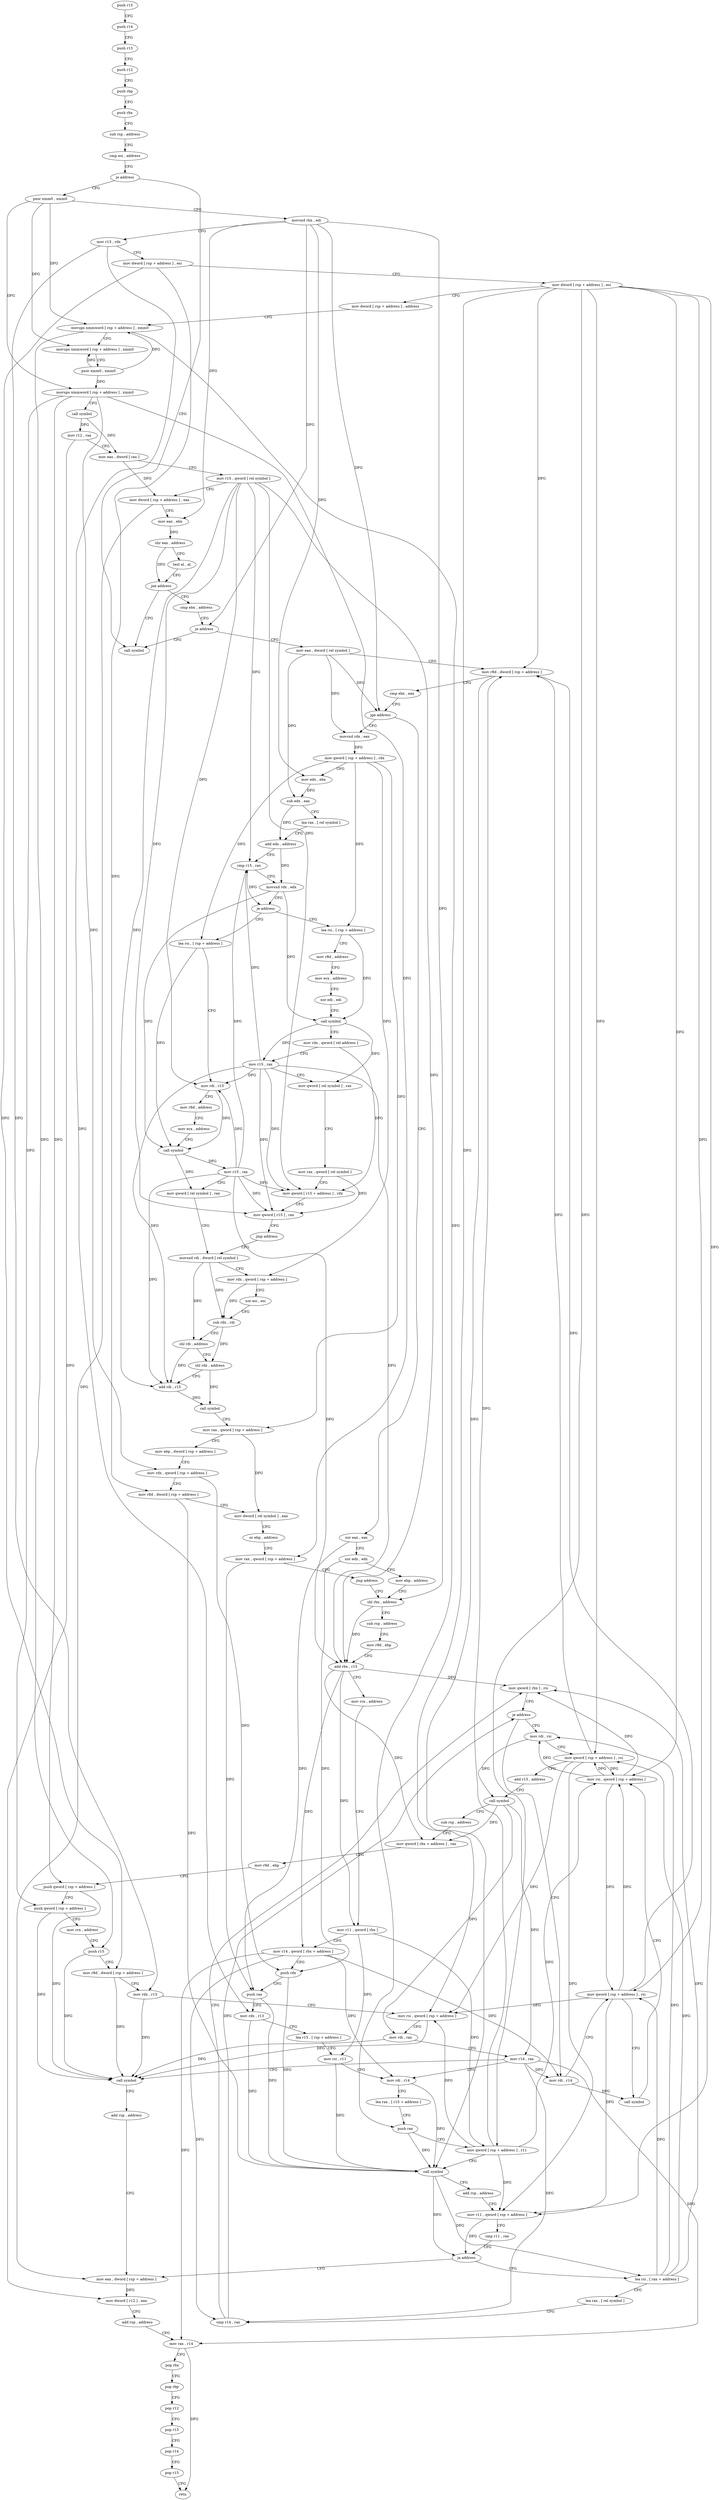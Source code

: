 digraph "func" {
"4230368" [label = "push r15" ]
"4230370" [label = "push r14" ]
"4230372" [label = "push r13" ]
"4230374" [label = "push r12" ]
"4230376" [label = "push rbp" ]
"4230377" [label = "push rbx" ]
"4230378" [label = "sub rsp , address" ]
"4230382" [label = "cmp esi , address" ]
"4230385" [label = "je address" ]
"4230923" [label = "call symbol" ]
"4230391" [label = "pxor xmm0 , xmm0" ]
"4230395" [label = "movsxd rbx , edi" ]
"4230398" [label = "mov r13 , rdx" ]
"4230401" [label = "mov dword [ rsp + address ] , esi" ]
"4230405" [label = "mov dword [ rsp + address ] , esi" ]
"4230409" [label = "mov dword [ rsp + address ] , address" ]
"4230417" [label = "movups xmmword [ rsp + address ] , xmm0" ]
"4230422" [label = "movups xmmword [ rsp + address ] , xmm0" ]
"4230427" [label = "pxor xmm0 , xmm0" ]
"4230431" [label = "movups xmmword [ rsp + address ] , xmm0" ]
"4230436" [label = "call symbol" ]
"4230441" [label = "mov r12 , rax" ]
"4230444" [label = "mov eax , dword [ rax ]" ]
"4230446" [label = "mov r15 , qword [ rel symbol ]" ]
"4230453" [label = "mov dword [ rsp + address ] , eax" ]
"4230457" [label = "mov eax , ebx" ]
"4230459" [label = "shr eax , address" ]
"4230462" [label = "test al , al" ]
"4230464" [label = "jne address" ]
"4230470" [label = "cmp ebx , address" ]
"4230476" [label = "je address" ]
"4230482" [label = "mov eax , dword [ rel symbol ]" ]
"4230488" [label = "mov r8d , dword [ rsp + address ]" ]
"4230493" [label = "cmp ebx , eax" ]
"4230495" [label = "jge address" ]
"4230720" [label = "movsxd rdx , eax" ]
"4230501" [label = "xor eax , eax" ]
"4230723" [label = "mov qword [ rsp + address ] , rdx" ]
"4230728" [label = "mov edx , ebx" ]
"4230730" [label = "sub edx , eax" ]
"4230732" [label = "lea rax , [ rel symbol ]" ]
"4230739" [label = "add edx , address" ]
"4230742" [label = "cmp r15 , rax" ]
"4230745" [label = "movsxd rdx , edx" ]
"4230748" [label = "je address" ]
"4230864" [label = "lea rsi , [ rsp + address ]" ]
"4230750" [label = "lea rsi , [ rsp + address ]" ]
"4230503" [label = "xor edx , edx" ]
"4230505" [label = "mov ebp , address" ]
"4230510" [label = "shl rbx , address" ]
"4230869" [label = "mov r8d , address" ]
"4230875" [label = "mov ecx , address" ]
"4230880" [label = "xor edi , edi" ]
"4230882" [label = "call symbol" ]
"4230887" [label = "mov rdx , qword [ rel address ]" ]
"4230894" [label = "mov r15 , rax" ]
"4230897" [label = "mov qword [ rel symbol ] , rax" ]
"4230904" [label = "mov rax , qword [ rel symbol ]" ]
"4230911" [label = "mov qword [ r15 + address ] , rdx" ]
"4230915" [label = "mov qword [ r15 ] , rax" ]
"4230918" [label = "jmp address" ]
"4230784" [label = "movsxd rdi , dword [ rel symbol ]" ]
"4230755" [label = "mov rdi , r15" ]
"4230758" [label = "mov r8d , address" ]
"4230764" [label = "mov ecx , address" ]
"4230769" [label = "call symbol" ]
"4230774" [label = "mov r15 , rax" ]
"4230777" [label = "mov qword [ rel symbol ] , rax" ]
"4230693" [label = "mov eax , dword [ rsp + address ]" ]
"4230697" [label = "mov dword [ r12 ] , eax" ]
"4230701" [label = "add rsp , address" ]
"4230705" [label = "mov rax , r14" ]
"4230708" [label = "pop rbx" ]
"4230709" [label = "pop rbp" ]
"4230710" [label = "pop r12" ]
"4230712" [label = "pop r13" ]
"4230714" [label = "pop r14" ]
"4230716" [label = "pop r15" ]
"4230718" [label = "retn" ]
"4230583" [label = "lea rsi , [ rax + address ]" ]
"4230587" [label = "lea rax , [ rel symbol ]" ]
"4230594" [label = "cmp r14 , rax" ]
"4230597" [label = "mov qword [ rbx ] , rsi" ]
"4230600" [label = "je address" ]
"4230620" [label = "mov rdi , rsi" ]
"4230602" [label = "mov rdi , r14" ]
"4230791" [label = "mov rdx , qword [ rsp + address ]" ]
"4230796" [label = "xor esi , esi" ]
"4230798" [label = "sub rdx , rdi" ]
"4230801" [label = "shl rdi , address" ]
"4230805" [label = "shl rdx , address" ]
"4230809" [label = "add rdi , r15" ]
"4230812" [label = "call symbol" ]
"4230817" [label = "mov rax , qword [ rsp + address ]" ]
"4230822" [label = "mov ebp , dword [ rsp + address ]" ]
"4230826" [label = "mov rdx , qword [ rsp + address ]" ]
"4230831" [label = "mov r8d , dword [ rsp + address ]" ]
"4230836" [label = "mov dword [ rel symbol ] , eax" ]
"4230842" [label = "or ebp , address" ]
"4230845" [label = "mov rax , qword [ rsp + address ]" ]
"4230850" [label = "jmp address" ]
"4230514" [label = "sub rsp , address" ]
"4230518" [label = "mov r9d , ebp" ]
"4230521" [label = "add rbx , r15" ]
"4230524" [label = "mov rcx , address" ]
"4230531" [label = "mov r11 , qword [ rbx ]" ]
"4230534" [label = "mov r14 , qword [ rbx + address ]" ]
"4230538" [label = "push rdx" ]
"4230539" [label = "push rax" ]
"4230540" [label = "mov rdx , r13" ]
"4230543" [label = "lea r15 , [ rsp + address ]" ]
"4230548" [label = "mov rsi , r11" ]
"4230551" [label = "mov rdi , r14" ]
"4230554" [label = "lea rax , [ r15 + address ]" ]
"4230558" [label = "push rax" ]
"4230559" [label = "mov qword [ rsp + address ] , r11" ]
"4230564" [label = "call symbol" ]
"4230569" [label = "add rsp , address" ]
"4230573" [label = "mov r11 , qword [ rsp + address ]" ]
"4230578" [label = "cmp r11 , rax" ]
"4230581" [label = "ja address" ]
"4230623" [label = "mov qword [ rsp + address ] , rsi" ]
"4230628" [label = "add r15 , address" ]
"4230632" [label = "call symbol" ]
"4230637" [label = "sub rsp , address" ]
"4230641" [label = "mov qword [ rbx + address ] , rax" ]
"4230645" [label = "mov r9d , ebp" ]
"4230648" [label = "push qword [ rsp + address ]" ]
"4230652" [label = "push qword [ rsp + address ]" ]
"4230656" [label = "mov rcx , address" ]
"4230663" [label = "push r15" ]
"4230665" [label = "mov r8d , dword [ rsp + address ]" ]
"4230670" [label = "mov rdx , r13" ]
"4230673" [label = "mov rsi , qword [ rsp + address ]" ]
"4230678" [label = "mov rdi , rax" ]
"4230681" [label = "mov r14 , rax" ]
"4230684" [label = "call symbol" ]
"4230689" [label = "add rsp , address" ]
"4230605" [label = "mov qword [ rsp + address ] , rsi" ]
"4230610" [label = "call symbol" ]
"4230615" [label = "mov rsi , qword [ rsp + address ]" ]
"4230368" -> "4230370" [ label = "CFG" ]
"4230370" -> "4230372" [ label = "CFG" ]
"4230372" -> "4230374" [ label = "CFG" ]
"4230374" -> "4230376" [ label = "CFG" ]
"4230376" -> "4230377" [ label = "CFG" ]
"4230377" -> "4230378" [ label = "CFG" ]
"4230378" -> "4230382" [ label = "CFG" ]
"4230382" -> "4230385" [ label = "CFG" ]
"4230385" -> "4230923" [ label = "CFG" ]
"4230385" -> "4230391" [ label = "CFG" ]
"4230391" -> "4230395" [ label = "CFG" ]
"4230391" -> "4230417" [ label = "DFG" ]
"4230391" -> "4230422" [ label = "DFG" ]
"4230391" -> "4230431" [ label = "DFG" ]
"4230395" -> "4230398" [ label = "CFG" ]
"4230395" -> "4230457" [ label = "DFG" ]
"4230395" -> "4230476" [ label = "DFG" ]
"4230395" -> "4230495" [ label = "DFG" ]
"4230395" -> "4230728" [ label = "DFG" ]
"4230395" -> "4230510" [ label = "DFG" ]
"4230398" -> "4230401" [ label = "CFG" ]
"4230398" -> "4230540" [ label = "DFG" ]
"4230398" -> "4230670" [ label = "DFG" ]
"4230401" -> "4230405" [ label = "CFG" ]
"4230401" -> "4230831" [ label = "DFG" ]
"4230401" -> "4230665" [ label = "DFG" ]
"4230405" -> "4230409" [ label = "CFG" ]
"4230405" -> "4230488" [ label = "DFG" ]
"4230405" -> "4230559" [ label = "DFG" ]
"4230405" -> "4230573" [ label = "DFG" ]
"4230405" -> "4230623" [ label = "DFG" ]
"4230405" -> "4230673" [ label = "DFG" ]
"4230405" -> "4230605" [ label = "DFG" ]
"4230405" -> "4230615" [ label = "DFG" ]
"4230409" -> "4230417" [ label = "CFG" ]
"4230417" -> "4230422" [ label = "CFG" ]
"4230417" -> "4230558" [ label = "DFG" ]
"4230417" -> "4230663" [ label = "DFG" ]
"4230422" -> "4230427" [ label = "CFG" ]
"4230427" -> "4230431" [ label = "DFG" ]
"4230427" -> "4230417" [ label = "DFG" ]
"4230427" -> "4230422" [ label = "DFG" ]
"4230431" -> "4230436" [ label = "CFG" ]
"4230431" -> "4230826" [ label = "DFG" ]
"4230431" -> "4230845" [ label = "DFG" ]
"4230431" -> "4230648" [ label = "DFG" ]
"4230431" -> "4230652" [ label = "DFG" ]
"4230436" -> "4230441" [ label = "DFG" ]
"4230436" -> "4230444" [ label = "DFG" ]
"4230441" -> "4230444" [ label = "CFG" ]
"4230441" -> "4230697" [ label = "DFG" ]
"4230444" -> "4230446" [ label = "CFG" ]
"4230444" -> "4230453" [ label = "DFG" ]
"4230446" -> "4230453" [ label = "CFG" ]
"4230446" -> "4230742" [ label = "DFG" ]
"4230446" -> "4230911" [ label = "DFG" ]
"4230446" -> "4230915" [ label = "DFG" ]
"4230446" -> "4230755" [ label = "DFG" ]
"4230446" -> "4230521" [ label = "DFG" ]
"4230446" -> "4230809" [ label = "DFG" ]
"4230453" -> "4230457" [ label = "CFG" ]
"4230453" -> "4230693" [ label = "DFG" ]
"4230457" -> "4230459" [ label = "DFG" ]
"4230459" -> "4230462" [ label = "CFG" ]
"4230459" -> "4230464" [ label = "DFG" ]
"4230462" -> "4230464" [ label = "CFG" ]
"4230464" -> "4230923" [ label = "CFG" ]
"4230464" -> "4230470" [ label = "CFG" ]
"4230470" -> "4230476" [ label = "CFG" ]
"4230476" -> "4230923" [ label = "CFG" ]
"4230476" -> "4230482" [ label = "CFG" ]
"4230482" -> "4230488" [ label = "CFG" ]
"4230482" -> "4230495" [ label = "DFG" ]
"4230482" -> "4230720" [ label = "DFG" ]
"4230482" -> "4230730" [ label = "DFG" ]
"4230488" -> "4230493" [ label = "CFG" ]
"4230488" -> "4230564" [ label = "DFG" ]
"4230493" -> "4230495" [ label = "CFG" ]
"4230495" -> "4230720" [ label = "CFG" ]
"4230495" -> "4230501" [ label = "CFG" ]
"4230720" -> "4230723" [ label = "DFG" ]
"4230501" -> "4230503" [ label = "CFG" ]
"4230501" -> "4230539" [ label = "DFG" ]
"4230723" -> "4230728" [ label = "CFG" ]
"4230723" -> "4230791" [ label = "DFG" ]
"4230723" -> "4230817" [ label = "DFG" ]
"4230723" -> "4230864" [ label = "DFG" ]
"4230723" -> "4230750" [ label = "DFG" ]
"4230728" -> "4230730" [ label = "DFG" ]
"4230730" -> "4230732" [ label = "CFG" ]
"4230730" -> "4230739" [ label = "DFG" ]
"4230732" -> "4230739" [ label = "CFG" ]
"4230739" -> "4230742" [ label = "CFG" ]
"4230739" -> "4230745" [ label = "DFG" ]
"4230742" -> "4230745" [ label = "CFG" ]
"4230742" -> "4230748" [ label = "DFG" ]
"4230745" -> "4230748" [ label = "CFG" ]
"4230745" -> "4230882" [ label = "DFG" ]
"4230745" -> "4230769" [ label = "DFG" ]
"4230748" -> "4230864" [ label = "CFG" ]
"4230748" -> "4230750" [ label = "CFG" ]
"4230864" -> "4230869" [ label = "CFG" ]
"4230864" -> "4230882" [ label = "DFG" ]
"4230750" -> "4230755" [ label = "CFG" ]
"4230750" -> "4230769" [ label = "DFG" ]
"4230503" -> "4230505" [ label = "CFG" ]
"4230503" -> "4230538" [ label = "DFG" ]
"4230505" -> "4230510" [ label = "CFG" ]
"4230510" -> "4230514" [ label = "CFG" ]
"4230510" -> "4230521" [ label = "DFG" ]
"4230869" -> "4230875" [ label = "CFG" ]
"4230875" -> "4230880" [ label = "CFG" ]
"4230880" -> "4230882" [ label = "CFG" ]
"4230882" -> "4230887" [ label = "CFG" ]
"4230882" -> "4230894" [ label = "DFG" ]
"4230882" -> "4230897" [ label = "DFG" ]
"4230887" -> "4230894" [ label = "CFG" ]
"4230887" -> "4230911" [ label = "DFG" ]
"4230894" -> "4230897" [ label = "CFG" ]
"4230894" -> "4230742" [ label = "DFG" ]
"4230894" -> "4230911" [ label = "DFG" ]
"4230894" -> "4230915" [ label = "DFG" ]
"4230894" -> "4230755" [ label = "DFG" ]
"4230894" -> "4230521" [ label = "DFG" ]
"4230894" -> "4230809" [ label = "DFG" ]
"4230897" -> "4230904" [ label = "CFG" ]
"4230904" -> "4230911" [ label = "CFG" ]
"4230904" -> "4230915" [ label = "DFG" ]
"4230911" -> "4230915" [ label = "CFG" ]
"4230915" -> "4230918" [ label = "CFG" ]
"4230918" -> "4230784" [ label = "CFG" ]
"4230784" -> "4230791" [ label = "CFG" ]
"4230784" -> "4230798" [ label = "DFG" ]
"4230784" -> "4230801" [ label = "DFG" ]
"4230755" -> "4230758" [ label = "CFG" ]
"4230755" -> "4230769" [ label = "DFG" ]
"4230758" -> "4230764" [ label = "CFG" ]
"4230764" -> "4230769" [ label = "CFG" ]
"4230769" -> "4230774" [ label = "DFG" ]
"4230769" -> "4230777" [ label = "DFG" ]
"4230774" -> "4230777" [ label = "CFG" ]
"4230774" -> "4230742" [ label = "DFG" ]
"4230774" -> "4230755" [ label = "DFG" ]
"4230774" -> "4230911" [ label = "DFG" ]
"4230774" -> "4230915" [ label = "DFG" ]
"4230774" -> "4230521" [ label = "DFG" ]
"4230774" -> "4230809" [ label = "DFG" ]
"4230777" -> "4230784" [ label = "CFG" ]
"4230693" -> "4230697" [ label = "DFG" ]
"4230697" -> "4230701" [ label = "CFG" ]
"4230701" -> "4230705" [ label = "CFG" ]
"4230705" -> "4230708" [ label = "CFG" ]
"4230705" -> "4230718" [ label = "DFG" ]
"4230708" -> "4230709" [ label = "CFG" ]
"4230709" -> "4230710" [ label = "CFG" ]
"4230710" -> "4230712" [ label = "CFG" ]
"4230712" -> "4230714" [ label = "CFG" ]
"4230714" -> "4230716" [ label = "CFG" ]
"4230716" -> "4230718" [ label = "CFG" ]
"4230583" -> "4230587" [ label = "CFG" ]
"4230583" -> "4230597" [ label = "DFG" ]
"4230583" -> "4230620" [ label = "DFG" ]
"4230583" -> "4230623" [ label = "DFG" ]
"4230583" -> "4230605" [ label = "DFG" ]
"4230587" -> "4230594" [ label = "CFG" ]
"4230594" -> "4230597" [ label = "CFG" ]
"4230594" -> "4230600" [ label = "DFG" ]
"4230597" -> "4230600" [ label = "CFG" ]
"4230600" -> "4230620" [ label = "CFG" ]
"4230600" -> "4230602" [ label = "CFG" ]
"4230620" -> "4230623" [ label = "CFG" ]
"4230620" -> "4230632" [ label = "DFG" ]
"4230602" -> "4230605" [ label = "CFG" ]
"4230602" -> "4230610" [ label = "DFG" ]
"4230791" -> "4230796" [ label = "CFG" ]
"4230791" -> "4230798" [ label = "DFG" ]
"4230796" -> "4230798" [ label = "CFG" ]
"4230798" -> "4230801" [ label = "CFG" ]
"4230798" -> "4230805" [ label = "DFG" ]
"4230801" -> "4230805" [ label = "CFG" ]
"4230801" -> "4230809" [ label = "DFG" ]
"4230805" -> "4230809" [ label = "CFG" ]
"4230805" -> "4230812" [ label = "DFG" ]
"4230809" -> "4230812" [ label = "DFG" ]
"4230812" -> "4230817" [ label = "CFG" ]
"4230817" -> "4230822" [ label = "CFG" ]
"4230817" -> "4230836" [ label = "DFG" ]
"4230822" -> "4230826" [ label = "CFG" ]
"4230826" -> "4230831" [ label = "CFG" ]
"4230826" -> "4230538" [ label = "DFG" ]
"4230831" -> "4230836" [ label = "CFG" ]
"4230831" -> "4230564" [ label = "DFG" ]
"4230836" -> "4230842" [ label = "CFG" ]
"4230842" -> "4230845" [ label = "CFG" ]
"4230845" -> "4230850" [ label = "CFG" ]
"4230845" -> "4230539" [ label = "DFG" ]
"4230850" -> "4230510" [ label = "CFG" ]
"4230514" -> "4230518" [ label = "CFG" ]
"4230518" -> "4230521" [ label = "CFG" ]
"4230521" -> "4230524" [ label = "CFG" ]
"4230521" -> "4230531" [ label = "DFG" ]
"4230521" -> "4230534" [ label = "DFG" ]
"4230521" -> "4230597" [ label = "DFG" ]
"4230521" -> "4230641" [ label = "DFG" ]
"4230524" -> "4230531" [ label = "CFG" ]
"4230531" -> "4230534" [ label = "CFG" ]
"4230531" -> "4230548" [ label = "DFG" ]
"4230531" -> "4230559" [ label = "DFG" ]
"4230534" -> "4230538" [ label = "CFG" ]
"4230534" -> "4230551" [ label = "DFG" ]
"4230534" -> "4230705" [ label = "DFG" ]
"4230534" -> "4230594" [ label = "DFG" ]
"4230534" -> "4230602" [ label = "DFG" ]
"4230538" -> "4230539" [ label = "CFG" ]
"4230538" -> "4230564" [ label = "DFG" ]
"4230539" -> "4230540" [ label = "CFG" ]
"4230539" -> "4230564" [ label = "DFG" ]
"4230540" -> "4230543" [ label = "CFG" ]
"4230540" -> "4230564" [ label = "DFG" ]
"4230543" -> "4230548" [ label = "CFG" ]
"4230548" -> "4230551" [ label = "CFG" ]
"4230548" -> "4230564" [ label = "DFG" ]
"4230551" -> "4230554" [ label = "CFG" ]
"4230551" -> "4230564" [ label = "DFG" ]
"4230554" -> "4230558" [ label = "CFG" ]
"4230558" -> "4230559" [ label = "CFG" ]
"4230558" -> "4230564" [ label = "DFG" ]
"4230559" -> "4230564" [ label = "CFG" ]
"4230559" -> "4230488" [ label = "DFG" ]
"4230559" -> "4230573" [ label = "DFG" ]
"4230559" -> "4230673" [ label = "DFG" ]
"4230559" -> "4230615" [ label = "DFG" ]
"4230564" -> "4230569" [ label = "CFG" ]
"4230564" -> "4230581" [ label = "DFG" ]
"4230564" -> "4230583" [ label = "DFG" ]
"4230569" -> "4230573" [ label = "CFG" ]
"4230573" -> "4230578" [ label = "CFG" ]
"4230573" -> "4230581" [ label = "DFG" ]
"4230578" -> "4230581" [ label = "CFG" ]
"4230581" -> "4230693" [ label = "CFG" ]
"4230581" -> "4230583" [ label = "CFG" ]
"4230623" -> "4230628" [ label = "CFG" ]
"4230623" -> "4230488" [ label = "DFG" ]
"4230623" -> "4230573" [ label = "DFG" ]
"4230623" -> "4230673" [ label = "DFG" ]
"4230623" -> "4230615" [ label = "DFG" ]
"4230628" -> "4230632" [ label = "CFG" ]
"4230632" -> "4230637" [ label = "CFG" ]
"4230632" -> "4230641" [ label = "DFG" ]
"4230632" -> "4230678" [ label = "DFG" ]
"4230632" -> "4230681" [ label = "DFG" ]
"4230637" -> "4230641" [ label = "CFG" ]
"4230641" -> "4230645" [ label = "CFG" ]
"4230645" -> "4230648" [ label = "CFG" ]
"4230648" -> "4230652" [ label = "CFG" ]
"4230648" -> "4230684" [ label = "DFG" ]
"4230652" -> "4230656" [ label = "CFG" ]
"4230652" -> "4230684" [ label = "DFG" ]
"4230656" -> "4230663" [ label = "CFG" ]
"4230663" -> "4230665" [ label = "CFG" ]
"4230663" -> "4230684" [ label = "DFG" ]
"4230665" -> "4230670" [ label = "CFG" ]
"4230665" -> "4230684" [ label = "DFG" ]
"4230670" -> "4230673" [ label = "CFG" ]
"4230670" -> "4230684" [ label = "DFG" ]
"4230673" -> "4230678" [ label = "CFG" ]
"4230673" -> "4230684" [ label = "DFG" ]
"4230678" -> "4230681" [ label = "CFG" ]
"4230678" -> "4230684" [ label = "DFG" ]
"4230681" -> "4230684" [ label = "CFG" ]
"4230681" -> "4230551" [ label = "DFG" ]
"4230681" -> "4230705" [ label = "DFG" ]
"4230681" -> "4230594" [ label = "DFG" ]
"4230681" -> "4230602" [ label = "DFG" ]
"4230684" -> "4230689" [ label = "CFG" ]
"4230689" -> "4230693" [ label = "CFG" ]
"4230605" -> "4230610" [ label = "CFG" ]
"4230605" -> "4230488" [ label = "DFG" ]
"4230605" -> "4230573" [ label = "DFG" ]
"4230605" -> "4230673" [ label = "DFG" ]
"4230605" -> "4230615" [ label = "DFG" ]
"4230610" -> "4230615" [ label = "CFG" ]
"4230615" -> "4230620" [ label = "DFG" ]
"4230615" -> "4230597" [ label = "DFG" ]
"4230615" -> "4230623" [ label = "DFG" ]
"4230615" -> "4230605" [ label = "DFG" ]
}
